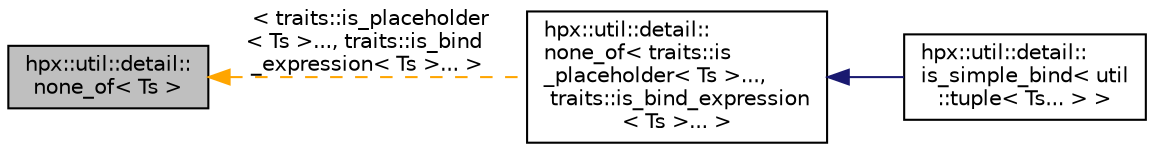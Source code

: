 digraph "hpx::util::detail::none_of&lt; Ts &gt;"
{
  edge [fontname="Helvetica",fontsize="10",labelfontname="Helvetica",labelfontsize="10"];
  node [fontname="Helvetica",fontsize="10",shape=record];
  rankdir="LR";
  Node0 [label="hpx::util::detail::\lnone_of\< Ts \>",height=0.2,width=0.4,color="black", fillcolor="grey75", style="filled", fontcolor="black"];
  Node0 -> Node1 [dir="back",color="orange",fontsize="10",style="dashed",label=" \< traits::is_placeholder\l\< Ts \>..., traits::is_bind\l_expression\< Ts \>... \>" ,fontname="Helvetica"];
  Node1 [label="hpx::util::detail::\lnone_of\< traits::is\l_placeholder\< Ts \>...,\l traits::is_bind_expression\l\< Ts \>... \>",height=0.2,width=0.4,color="black", fillcolor="white", style="filled",URL="$d0/d5e/structhpx_1_1util_1_1detail_1_1none__of.html"];
  Node1 -> Node2 [dir="back",color="midnightblue",fontsize="10",style="solid",fontname="Helvetica"];
  Node2 [label="hpx::util::detail::\lis_simple_bind\< util\l::tuple\< Ts... \> \>",height=0.2,width=0.4,color="black", fillcolor="white", style="filled",URL="$df/d24/structhpx_1_1util_1_1detail_1_1is__simple__bind_3_01util_1_1tuple_3_01_ts_8_8_8_01_4_01_4.html"];
}
